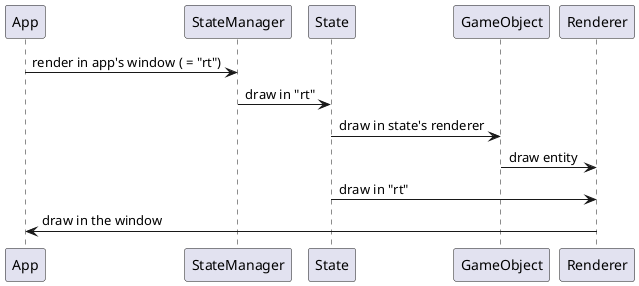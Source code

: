 @startuml
'participant App
'participant StateManager
'participant State
'participant GameObject
'participant Renderer

App -> StateManager: render in app's window ( = "rt")
StateManager -> State: draw in "rt"
State -> GameObject: draw in state's renderer
GameObject -> Renderer: draw entity
State -> Renderer: draw in "rt"
App <- Renderer: draw in the window
@enduml
